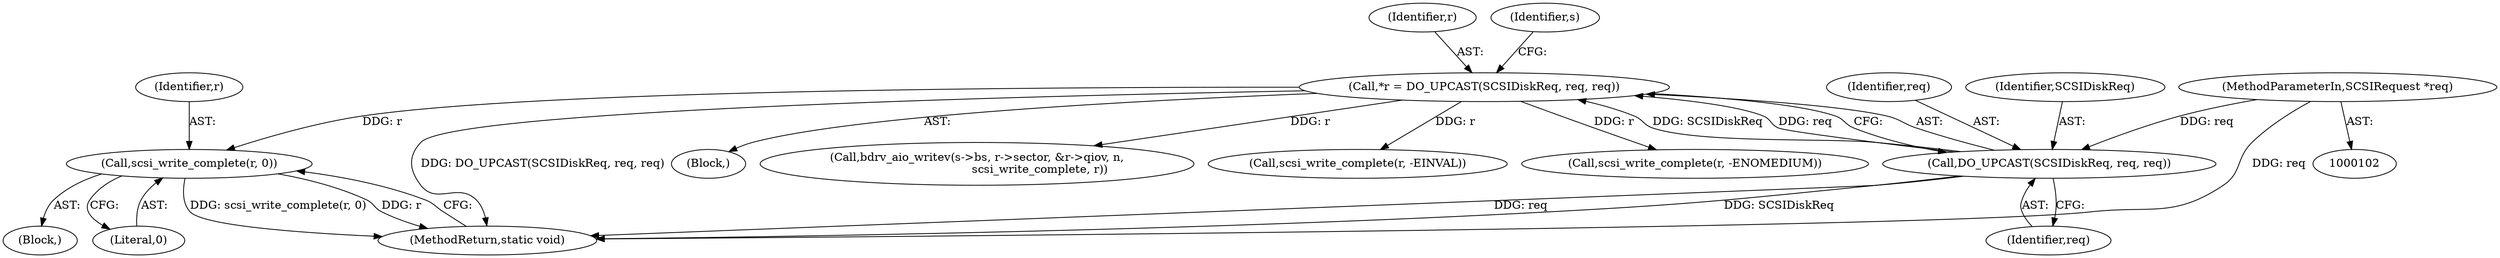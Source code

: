 digraph "0_qemu_103b40f51e4012b3b0ad20f615562a1806d7f49a_2@API" {
"1000228" [label="(Call,scsi_write_complete(r, 0))"];
"1000106" [label="(Call,*r = DO_UPCAST(SCSIDiskReq, req, req))"];
"1000108" [label="(Call,DO_UPCAST(SCSIDiskReq, req, req))"];
"1000103" [label="(MethodParameterIn,SCSIRequest *req)"];
"1000108" [label="(Call,DO_UPCAST(SCSIDiskReq, req, req))"];
"1000231" [label="(MethodReturn,static void)"];
"1000104" [label="(Block,)"];
"1000111" [label="(Identifier,req)"];
"1000110" [label="(Identifier,req)"];
"1000199" [label="(Call,bdrv_aio_writev(s->bs, r->sector, &r->qiov, n,\n                                   scsi_write_complete, r))"];
"1000227" [label="(Block,)"];
"1000106" [label="(Call,*r = DO_UPCAST(SCSIDiskReq, req, req))"];
"1000145" [label="(Call,scsi_write_complete(r, -EINVAL))"];
"1000230" [label="(Literal,0)"];
"1000107" [label="(Identifier,r)"];
"1000109" [label="(Identifier,SCSIDiskReq)"];
"1000167" [label="(Call,scsi_write_complete(r, -ENOMEDIUM))"];
"1000229" [label="(Identifier,r)"];
"1000114" [label="(Identifier,s)"];
"1000228" [label="(Call,scsi_write_complete(r, 0))"];
"1000103" [label="(MethodParameterIn,SCSIRequest *req)"];
"1000228" -> "1000227"  [label="AST: "];
"1000228" -> "1000230"  [label="CFG: "];
"1000229" -> "1000228"  [label="AST: "];
"1000230" -> "1000228"  [label="AST: "];
"1000231" -> "1000228"  [label="CFG: "];
"1000228" -> "1000231"  [label="DDG: scsi_write_complete(r, 0)"];
"1000228" -> "1000231"  [label="DDG: r"];
"1000106" -> "1000228"  [label="DDG: r"];
"1000106" -> "1000104"  [label="AST: "];
"1000106" -> "1000108"  [label="CFG: "];
"1000107" -> "1000106"  [label="AST: "];
"1000108" -> "1000106"  [label="AST: "];
"1000114" -> "1000106"  [label="CFG: "];
"1000106" -> "1000231"  [label="DDG: DO_UPCAST(SCSIDiskReq, req, req)"];
"1000108" -> "1000106"  [label="DDG: SCSIDiskReq"];
"1000108" -> "1000106"  [label="DDG: req"];
"1000106" -> "1000145"  [label="DDG: r"];
"1000106" -> "1000167"  [label="DDG: r"];
"1000106" -> "1000199"  [label="DDG: r"];
"1000108" -> "1000111"  [label="CFG: "];
"1000109" -> "1000108"  [label="AST: "];
"1000110" -> "1000108"  [label="AST: "];
"1000111" -> "1000108"  [label="AST: "];
"1000108" -> "1000231"  [label="DDG: req"];
"1000108" -> "1000231"  [label="DDG: SCSIDiskReq"];
"1000103" -> "1000108"  [label="DDG: req"];
"1000103" -> "1000102"  [label="AST: "];
"1000103" -> "1000231"  [label="DDG: req"];
}
